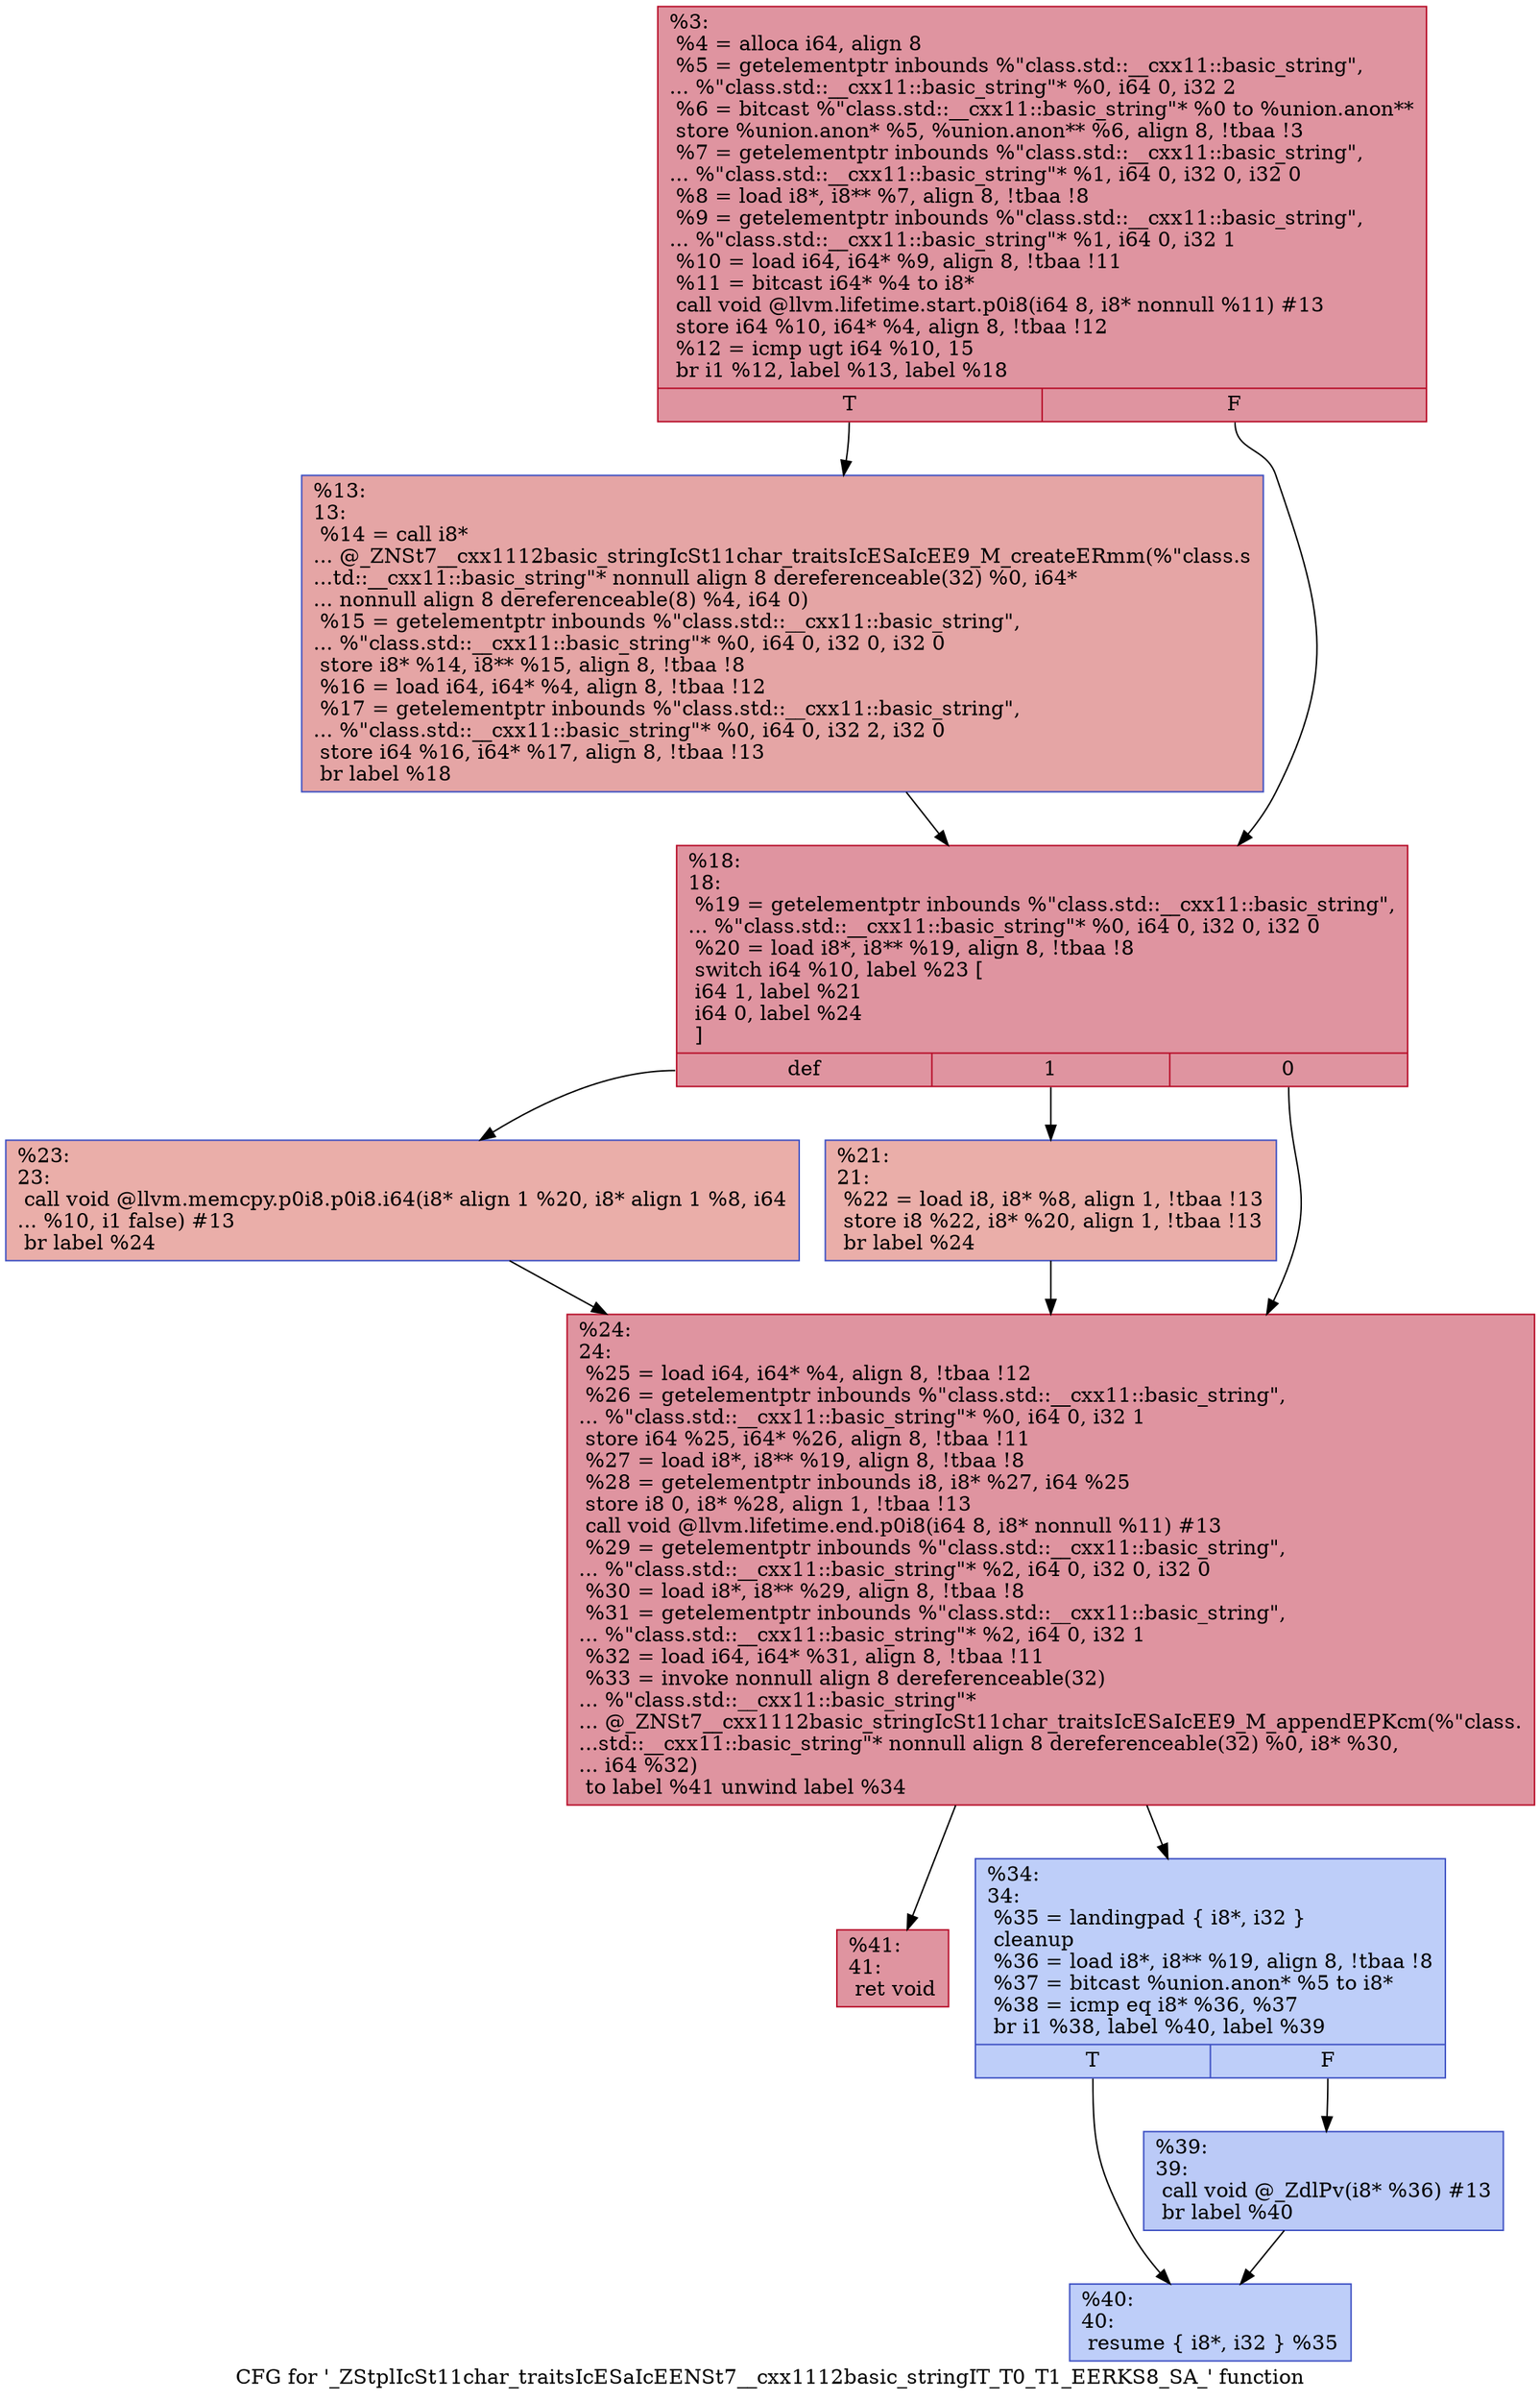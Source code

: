 digraph "CFG for '_ZStplIcSt11char_traitsIcESaIcEENSt7__cxx1112basic_stringIT_T0_T1_EERKS8_SA_' function" {
	label="CFG for '_ZStplIcSt11char_traitsIcESaIcEENSt7__cxx1112basic_stringIT_T0_T1_EERKS8_SA_' function";

	Node0x55d9dc1ba310 [shape=record,color="#b70d28ff", style=filled, fillcolor="#b70d2870",label="{%3:\l  %4 = alloca i64, align 8\l  %5 = getelementptr inbounds %\"class.std::__cxx11::basic_string\",\l... %\"class.std::__cxx11::basic_string\"* %0, i64 0, i32 2\l  %6 = bitcast %\"class.std::__cxx11::basic_string\"* %0 to %union.anon**\l  store %union.anon* %5, %union.anon** %6, align 8, !tbaa !3\l  %7 = getelementptr inbounds %\"class.std::__cxx11::basic_string\",\l... %\"class.std::__cxx11::basic_string\"* %1, i64 0, i32 0, i32 0\l  %8 = load i8*, i8** %7, align 8, !tbaa !8\l  %9 = getelementptr inbounds %\"class.std::__cxx11::basic_string\",\l... %\"class.std::__cxx11::basic_string\"* %1, i64 0, i32 1\l  %10 = load i64, i64* %9, align 8, !tbaa !11\l  %11 = bitcast i64* %4 to i8*\l  call void @llvm.lifetime.start.p0i8(i64 8, i8* nonnull %11) #13\l  store i64 %10, i64* %4, align 8, !tbaa !12\l  %12 = icmp ugt i64 %10, 15\l  br i1 %12, label %13, label %18\l|{<s0>T|<s1>F}}"];
	Node0x55d9dc1ba310:s0 -> Node0x55d9dc1baad0;
	Node0x55d9dc1ba310:s1 -> Node0x55d9dc1bab20;
	Node0x55d9dc1baad0 [shape=record,color="#3d50c3ff", style=filled, fillcolor="#c5333470",label="{%13:\l13:                                               \l  %14 = call i8*\l... @_ZNSt7__cxx1112basic_stringIcSt11char_traitsIcESaIcEE9_M_createERmm(%\"class.s\l...td::__cxx11::basic_string\"* nonnull align 8 dereferenceable(32) %0, i64*\l... nonnull align 8 dereferenceable(8) %4, i64 0)\l  %15 = getelementptr inbounds %\"class.std::__cxx11::basic_string\",\l... %\"class.std::__cxx11::basic_string\"* %0, i64 0, i32 0, i32 0\l  store i8* %14, i8** %15, align 8, !tbaa !8\l  %16 = load i64, i64* %4, align 8, !tbaa !12\l  %17 = getelementptr inbounds %\"class.std::__cxx11::basic_string\",\l... %\"class.std::__cxx11::basic_string\"* %0, i64 0, i32 2, i32 0\l  store i64 %16, i64* %17, align 8, !tbaa !13\l  br label %18\l}"];
	Node0x55d9dc1baad0 -> Node0x55d9dc1bab20;
	Node0x55d9dc1bab20 [shape=record,color="#b70d28ff", style=filled, fillcolor="#b70d2870",label="{%18:\l18:                                               \l  %19 = getelementptr inbounds %\"class.std::__cxx11::basic_string\",\l... %\"class.std::__cxx11::basic_string\"* %0, i64 0, i32 0, i32 0\l  %20 = load i8*, i8** %19, align 8, !tbaa !8\l  switch i64 %10, label %23 [\l    i64 1, label %21\l    i64 0, label %24\l  ]\l|{<s0>def|<s1>1|<s2>0}}"];
	Node0x55d9dc1bab20:s0 -> Node0x55d9dc1bac20;
	Node0x55d9dc1bab20:s1 -> Node0x55d9dc1a7df0;
	Node0x55d9dc1bab20:s2 -> Node0x55d9dc1a7e40;
	Node0x55d9dc1a7df0 [shape=record,color="#3d50c3ff", style=filled, fillcolor="#d0473d70",label="{%21:\l21:                                               \l  %22 = load i8, i8* %8, align 1, !tbaa !13\l  store i8 %22, i8* %20, align 1, !tbaa !13\l  br label %24\l}"];
	Node0x55d9dc1a7df0 -> Node0x55d9dc1a7e40;
	Node0x55d9dc1bac20 [shape=record,color="#3d50c3ff", style=filled, fillcolor="#d0473d70",label="{%23:\l23:                                               \l  call void @llvm.memcpy.p0i8.p0i8.i64(i8* align 1 %20, i8* align 1 %8, i64\l... %10, i1 false) #13\l  br label %24\l}"];
	Node0x55d9dc1bac20 -> Node0x55d9dc1a7e40;
	Node0x55d9dc1a7e40 [shape=record,color="#b70d28ff", style=filled, fillcolor="#b70d2870",label="{%24:\l24:                                               \l  %25 = load i64, i64* %4, align 8, !tbaa !12\l  %26 = getelementptr inbounds %\"class.std::__cxx11::basic_string\",\l... %\"class.std::__cxx11::basic_string\"* %0, i64 0, i32 1\l  store i64 %25, i64* %26, align 8, !tbaa !11\l  %27 = load i8*, i8** %19, align 8, !tbaa !8\l  %28 = getelementptr inbounds i8, i8* %27, i64 %25\l  store i8 0, i8* %28, align 1, !tbaa !13\l  call void @llvm.lifetime.end.p0i8(i64 8, i8* nonnull %11) #13\l  %29 = getelementptr inbounds %\"class.std::__cxx11::basic_string\",\l... %\"class.std::__cxx11::basic_string\"* %2, i64 0, i32 0, i32 0\l  %30 = load i8*, i8** %29, align 8, !tbaa !8\l  %31 = getelementptr inbounds %\"class.std::__cxx11::basic_string\",\l... %\"class.std::__cxx11::basic_string\"* %2, i64 0, i32 1\l  %32 = load i64, i64* %31, align 8, !tbaa !11\l  %33 = invoke nonnull align 8 dereferenceable(32)\l... %\"class.std::__cxx11::basic_string\"*\l... @_ZNSt7__cxx1112basic_stringIcSt11char_traitsIcESaIcEE9_M_appendEPKcm(%\"class.\l...std::__cxx11::basic_string\"* nonnull align 8 dereferenceable(32) %0, i8* %30,\l... i64 %32)\l          to label %41 unwind label %34\l}"];
	Node0x55d9dc1a7e40 -> Node0x55d9dc1a0d00;
	Node0x55d9dc1a7e40 -> Node0x55d9dc1a0d50;
	Node0x55d9dc1a0d50 [shape=record,color="#3d50c3ff", style=filled, fillcolor="#6c8ff170",label="{%34:\l34:                                               \l  %35 = landingpad \{ i8*, i32 \}\l          cleanup\l  %36 = load i8*, i8** %19, align 8, !tbaa !8\l  %37 = bitcast %union.anon* %5 to i8*\l  %38 = icmp eq i8* %36, %37\l  br i1 %38, label %40, label %39\l|{<s0>T|<s1>F}}"];
	Node0x55d9dc1a0d50:s0 -> Node0x55d9dc1bcf30;
	Node0x55d9dc1a0d50:s1 -> Node0x55d9dc1bcf80;
	Node0x55d9dc1bcf80 [shape=record,color="#3d50c3ff", style=filled, fillcolor="#6687ed70",label="{%39:\l39:                                               \l  call void @_ZdlPv(i8* %36) #13\l  br label %40\l}"];
	Node0x55d9dc1bcf80 -> Node0x55d9dc1bcf30;
	Node0x55d9dc1bcf30 [shape=record,color="#3d50c3ff", style=filled, fillcolor="#6c8ff170",label="{%40:\l40:                                               \l  resume \{ i8*, i32 \} %35\l}"];
	Node0x55d9dc1a0d00 [shape=record,color="#b70d28ff", style=filled, fillcolor="#b70d2870",label="{%41:\l41:                                               \l  ret void\l}"];
}
